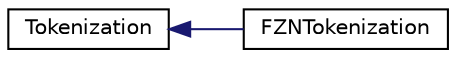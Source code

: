 digraph "Graphical Class Hierarchy"
{
  edge [fontname="Helvetica",fontsize="10",labelfontname="Helvetica",labelfontsize="10"];
  node [fontname="Helvetica",fontsize="10",shape=record];
  rankdir="LR";
  Node1 [label="Tokenization",height=0.2,width=0.4,color="black", fillcolor="white", style="filled",URL="$d0/dfe/class_tokenization.html"];
  Node1 -> Node2 [dir="back",color="midnightblue",fontsize="10",style="solid",fontname="Helvetica"];
  Node2 [label="FZNTokenization",height=0.2,width=0.4,color="black", fillcolor="white", style="filled",URL="$d8/d74/class_f_z_n_tokenization.html"];
}

